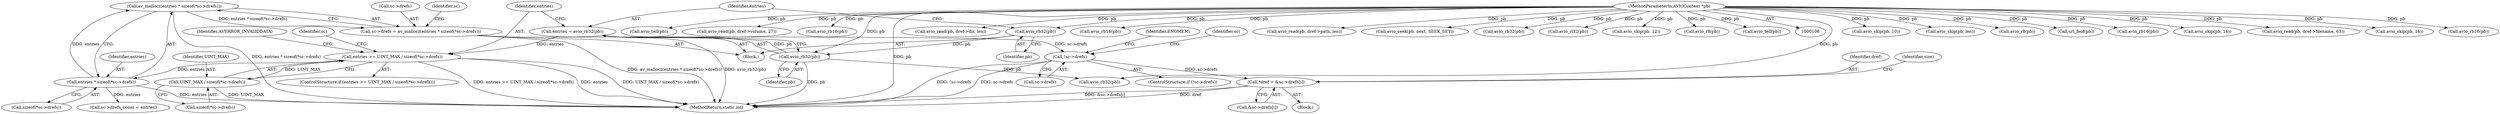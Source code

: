 digraph "0_FFmpeg_689e59b7ffed34eba6159dcc78e87133862e3746@API" {
"1000177" [label="(Call,av_mallocz(entries * sizeof(*sc->drefs)))"];
"1000178" [label="(Call,entries * sizeof(*sc->drefs))"];
"1000153" [label="(Call,entries >= UINT_MAX / sizeof(*sc->drefs))"];
"1000148" [label="(Call,entries = avio_rb32(pb))"];
"1000150" [label="(Call,avio_rb32(pb))"];
"1000146" [label="(Call,avio_rb32(pb))"];
"1000108" [label="(MethodParameterIn,AVIOContext *pb)"];
"1000155" [label="(Call,UINT_MAX / sizeof(*sc->drefs))"];
"1000173" [label="(Call,sc->drefs = av_mallocz(entries * sizeof(*sc->drefs)))"];
"1000186" [label="(Call,!sc->drefs)"];
"1000211" [label="(Call,*dref = &sc->drefs[i])"];
"1000110" [label="(Block,)"];
"1000177" [label="(Call,av_mallocz(entries * sizeof(*sc->drefs)))"];
"1000277" [label="(Call,avio_skip(pb, 10))"];
"1000166" [label="(Identifier,sc)"];
"1000212" [label="(Identifier,dref)"];
"1000173" [label="(Call,sc->drefs = av_mallocz(entries * sizeof(*sc->drefs)))"];
"1000591" [label="(Call,avio_skip(pb, len))"];
"1000178" [label="(Call,entries * sizeof(*sc->drefs))"];
"1000282" [label="(Call,avio_r8(pb))"];
"1000174" [label="(Call,sc->drefs)"];
"1000153" [label="(Call,entries >= UINT_MAX / sizeof(*sc->drefs))"];
"1000392" [label="(Call,url_feof(pb))"];
"1000186" [label="(Call,!sc->drefs)"];
"1000398" [label="(Call,avio_rb16(pb))"];
"1000163" [label="(Identifier,AVERROR_INVALIDDATA)"];
"1000151" [label="(Identifier,pb)"];
"1000147" [label="(Identifier,pb)"];
"1000600" [label="(MethodReturn,static int)"];
"1000347" [label="(Call,avio_skip(pb, 16))"];
"1000324" [label="(Call,avio_read(pb, dref->filename, 63))"];
"1000374" [label="(Call,avio_skip(pb, 16))"];
"1000402" [label="(Call,avio_rb16(pb))"];
"1000213" [label="(Call,&sc->drefs[i])"];
"1000228" [label="(Call,avio_tell(pb))"];
"1000289" [label="(Call,avio_read(pb, dref->volume, 27))"];
"1000187" [label="(Call,sc->drefs)"];
"1000154" [label="(Identifier,entries)"];
"1000222" [label="(Call,avio_rb32(pb))"];
"1000354" [label="(Call,avio_rb16(pb))"];
"1000155" [label="(Call,UINT_MAX / sizeof(*sc->drefs))"];
"1000152" [label="(ControlStructure,if (entries >= UINT_MAX / sizeof(*sc->drefs)))"];
"1000544" [label="(Call,avio_read(pb, dref->dir, len))"];
"1000157" [label="(Call,sizeof(*sc->drefs))"];
"1000360" [label="(Call,avio_rb16(pb))"];
"1000211" [label="(Call,*dref = &sc->drefs[i])"];
"1000193" [label="(Call,sc->drefs_count = entries)"];
"1000149" [label="(Identifier,entries)"];
"1000188" [label="(Identifier,sc)"];
"1000156" [label="(Identifier,UINT_MAX)"];
"1000192" [label="(Identifier,ENOMEM)"];
"1000444" [label="(Call,avio_read(pb, dref->path, len))"];
"1000221" [label="(Identifier,size)"];
"1000594" [label="(Call,avio_seek(pb, next, SEEK_SET))"];
"1000245" [label="(Call,avio_rb32(pb))"];
"1000180" [label="(Call,sizeof(*sc->drefs))"];
"1000150" [label="(Call,avio_rb32(pb))"];
"1000146" [label="(Call,avio_rb32(pb))"];
"1000108" [label="(MethodParameterIn,AVIOContext *pb)"];
"1000243" [label="(Call,avio_rl32(pb))"];
"1000312" [label="(Call,avio_skip(pb, 12))"];
"1000195" [label="(Identifier,sc)"];
"1000317" [label="(Call,avio_r8(pb))"];
"1000185" [label="(ControlStructure,if (!sc->drefs))"];
"1000148" [label="(Call,entries = avio_rb32(pb))"];
"1000209" [label="(Block,)"];
"1000387" [label="(Call,avio_tell(pb))"];
"1000179" [label="(Identifier,entries)"];
"1000177" -> "1000173"  [label="AST: "];
"1000177" -> "1000178"  [label="CFG: "];
"1000178" -> "1000177"  [label="AST: "];
"1000173" -> "1000177"  [label="CFG: "];
"1000177" -> "1000600"  [label="DDG: entries * sizeof(*sc->drefs)"];
"1000177" -> "1000173"  [label="DDG: entries * sizeof(*sc->drefs)"];
"1000178" -> "1000177"  [label="DDG: entries"];
"1000178" -> "1000180"  [label="CFG: "];
"1000179" -> "1000178"  [label="AST: "];
"1000180" -> "1000178"  [label="AST: "];
"1000178" -> "1000600"  [label="DDG: entries"];
"1000153" -> "1000178"  [label="DDG: entries"];
"1000178" -> "1000193"  [label="DDG: entries"];
"1000153" -> "1000152"  [label="AST: "];
"1000153" -> "1000155"  [label="CFG: "];
"1000154" -> "1000153"  [label="AST: "];
"1000155" -> "1000153"  [label="AST: "];
"1000163" -> "1000153"  [label="CFG: "];
"1000166" -> "1000153"  [label="CFG: "];
"1000153" -> "1000600"  [label="DDG: UINT_MAX / sizeof(*sc->drefs)"];
"1000153" -> "1000600"  [label="DDG: entries >= UINT_MAX / sizeof(*sc->drefs)"];
"1000153" -> "1000600"  [label="DDG: entries"];
"1000148" -> "1000153"  [label="DDG: entries"];
"1000155" -> "1000153"  [label="DDG: UINT_MAX"];
"1000148" -> "1000110"  [label="AST: "];
"1000148" -> "1000150"  [label="CFG: "];
"1000149" -> "1000148"  [label="AST: "];
"1000150" -> "1000148"  [label="AST: "];
"1000154" -> "1000148"  [label="CFG: "];
"1000148" -> "1000600"  [label="DDG: avio_rb32(pb)"];
"1000150" -> "1000148"  [label="DDG: pb"];
"1000150" -> "1000151"  [label="CFG: "];
"1000151" -> "1000150"  [label="AST: "];
"1000150" -> "1000600"  [label="DDG: pb"];
"1000146" -> "1000150"  [label="DDG: pb"];
"1000108" -> "1000150"  [label="DDG: pb"];
"1000150" -> "1000222"  [label="DDG: pb"];
"1000146" -> "1000110"  [label="AST: "];
"1000146" -> "1000147"  [label="CFG: "];
"1000147" -> "1000146"  [label="AST: "];
"1000149" -> "1000146"  [label="CFG: "];
"1000108" -> "1000146"  [label="DDG: pb"];
"1000108" -> "1000106"  [label="AST: "];
"1000108" -> "1000600"  [label="DDG: pb"];
"1000108" -> "1000222"  [label="DDG: pb"];
"1000108" -> "1000228"  [label="DDG: pb"];
"1000108" -> "1000243"  [label="DDG: pb"];
"1000108" -> "1000245"  [label="DDG: pb"];
"1000108" -> "1000277"  [label="DDG: pb"];
"1000108" -> "1000282"  [label="DDG: pb"];
"1000108" -> "1000289"  [label="DDG: pb"];
"1000108" -> "1000312"  [label="DDG: pb"];
"1000108" -> "1000317"  [label="DDG: pb"];
"1000108" -> "1000324"  [label="DDG: pb"];
"1000108" -> "1000347"  [label="DDG: pb"];
"1000108" -> "1000354"  [label="DDG: pb"];
"1000108" -> "1000360"  [label="DDG: pb"];
"1000108" -> "1000374"  [label="DDG: pb"];
"1000108" -> "1000387"  [label="DDG: pb"];
"1000108" -> "1000392"  [label="DDG: pb"];
"1000108" -> "1000398"  [label="DDG: pb"];
"1000108" -> "1000402"  [label="DDG: pb"];
"1000108" -> "1000444"  [label="DDG: pb"];
"1000108" -> "1000544"  [label="DDG: pb"];
"1000108" -> "1000591"  [label="DDG: pb"];
"1000108" -> "1000594"  [label="DDG: pb"];
"1000155" -> "1000157"  [label="CFG: "];
"1000156" -> "1000155"  [label="AST: "];
"1000157" -> "1000155"  [label="AST: "];
"1000155" -> "1000600"  [label="DDG: UINT_MAX"];
"1000173" -> "1000110"  [label="AST: "];
"1000174" -> "1000173"  [label="AST: "];
"1000188" -> "1000173"  [label="CFG: "];
"1000173" -> "1000600"  [label="DDG: av_mallocz(entries * sizeof(*sc->drefs))"];
"1000173" -> "1000186"  [label="DDG: sc->drefs"];
"1000186" -> "1000185"  [label="AST: "];
"1000186" -> "1000187"  [label="CFG: "];
"1000187" -> "1000186"  [label="AST: "];
"1000192" -> "1000186"  [label="CFG: "];
"1000195" -> "1000186"  [label="CFG: "];
"1000186" -> "1000600"  [label="DDG: !sc->drefs"];
"1000186" -> "1000600"  [label="DDG: sc->drefs"];
"1000186" -> "1000211"  [label="DDG: sc->drefs"];
"1000211" -> "1000209"  [label="AST: "];
"1000211" -> "1000213"  [label="CFG: "];
"1000212" -> "1000211"  [label="AST: "];
"1000213" -> "1000211"  [label="AST: "];
"1000221" -> "1000211"  [label="CFG: "];
"1000211" -> "1000600"  [label="DDG: dref"];
"1000211" -> "1000600"  [label="DDG: &sc->drefs[i]"];
}
